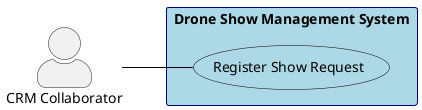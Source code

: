 @startuml US230_RegisterShowRequest_UseCaseDiagram

skinparam actorStyle awesome
skinparam usecase {
    BackgroundColor LightBlue
    BorderColor Black
    ArrowColor Black
}
skinparam rectangle {
    BorderColor Navy
    BackgroundColor LightBlue
}

left to right direction

actor "CRM Collaborator" as CRM

rectangle "Drone Show Management System" {
  usecase "Register Show Request" as UC230
}

CRM -- UC230


@enduml